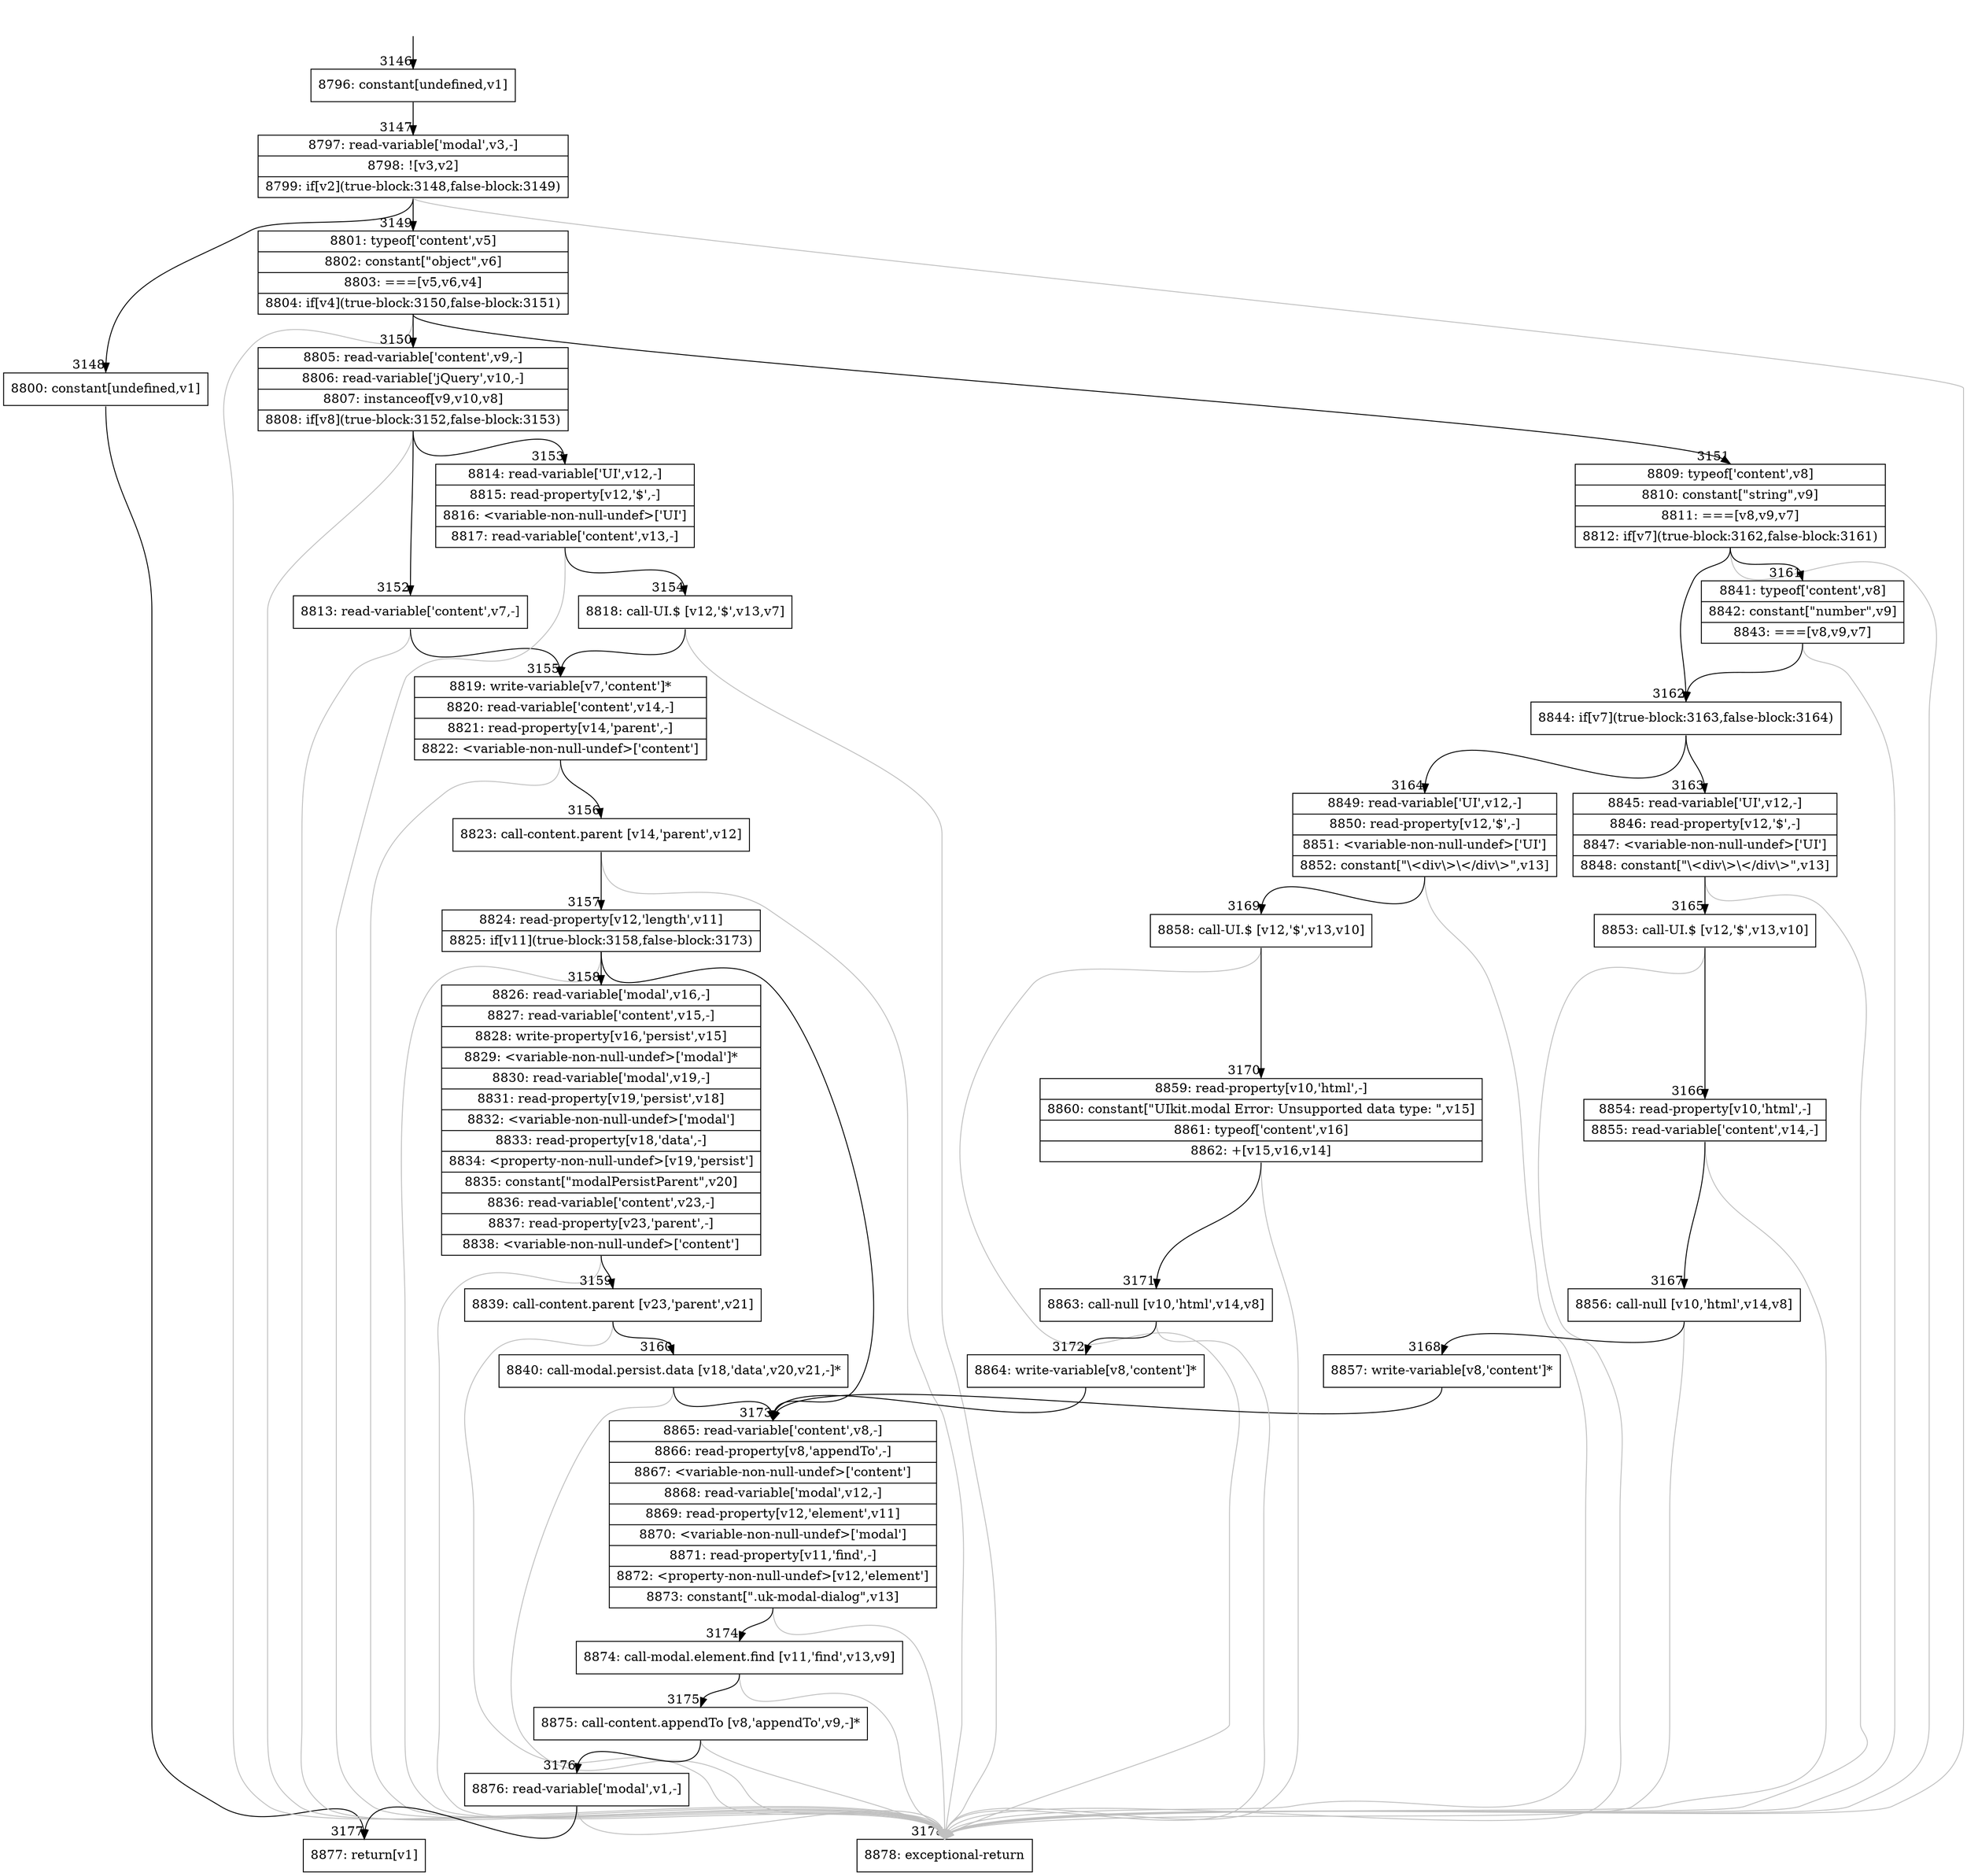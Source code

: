 digraph {
rankdir="TD"
BB_entry242[shape=none,label=""];
BB_entry242 -> BB3146 [tailport=s, headport=n, headlabel="    3146"]
BB3146 [shape=record label="{8796: constant[undefined,v1]}" ] 
BB3146 -> BB3147 [tailport=s, headport=n, headlabel="      3147"]
BB3147 [shape=record label="{8797: read-variable['modal',v3,-]|8798: ![v3,v2]|8799: if[v2](true-block:3148,false-block:3149)}" ] 
BB3147 -> BB3148 [tailport=s, headport=n, headlabel="      3148"]
BB3147 -> BB3149 [tailport=s, headport=n, headlabel="      3149"]
BB3147 -> BB3178 [tailport=s, headport=n, color=gray, headlabel="      3178"]
BB3148 [shape=record label="{8800: constant[undefined,v1]}" ] 
BB3148 -> BB3177 [tailport=s, headport=n, headlabel="      3177"]
BB3149 [shape=record label="{8801: typeof['content',v5]|8802: constant[\"object\",v6]|8803: ===[v5,v6,v4]|8804: if[v4](true-block:3150,false-block:3151)}" ] 
BB3149 -> BB3150 [tailport=s, headport=n, headlabel="      3150"]
BB3149 -> BB3151 [tailport=s, headport=n, headlabel="      3151"]
BB3149 -> BB3178 [tailport=s, headport=n, color=gray]
BB3150 [shape=record label="{8805: read-variable['content',v9,-]|8806: read-variable['jQuery',v10,-]|8807: instanceof[v9,v10,v8]|8808: if[v8](true-block:3152,false-block:3153)}" ] 
BB3150 -> BB3152 [tailport=s, headport=n, headlabel="      3152"]
BB3150 -> BB3153 [tailport=s, headport=n, headlabel="      3153"]
BB3150 -> BB3178 [tailport=s, headport=n, color=gray]
BB3151 [shape=record label="{8809: typeof['content',v8]|8810: constant[\"string\",v9]|8811: ===[v8,v9,v7]|8812: if[v7](true-block:3162,false-block:3161)}" ] 
BB3151 -> BB3162 [tailport=s, headport=n, headlabel="      3162"]
BB3151 -> BB3161 [tailport=s, headport=n, headlabel="      3161"]
BB3151 -> BB3178 [tailport=s, headport=n, color=gray]
BB3152 [shape=record label="{8813: read-variable['content',v7,-]}" ] 
BB3152 -> BB3155 [tailport=s, headport=n, headlabel="      3155"]
BB3152 -> BB3178 [tailport=s, headport=n, color=gray]
BB3153 [shape=record label="{8814: read-variable['UI',v12,-]|8815: read-property[v12,'$',-]|8816: \<variable-non-null-undef\>['UI']|8817: read-variable['content',v13,-]}" ] 
BB3153 -> BB3154 [tailport=s, headport=n, headlabel="      3154"]
BB3153 -> BB3178 [tailport=s, headport=n, color=gray]
BB3154 [shape=record label="{8818: call-UI.$ [v12,'$',v13,v7]}" ] 
BB3154 -> BB3155 [tailport=s, headport=n]
BB3154 -> BB3178 [tailport=s, headport=n, color=gray]
BB3155 [shape=record label="{8819: write-variable[v7,'content']*|8820: read-variable['content',v14,-]|8821: read-property[v14,'parent',-]|8822: \<variable-non-null-undef\>['content']}" ] 
BB3155 -> BB3156 [tailport=s, headport=n, headlabel="      3156"]
BB3155 -> BB3178 [tailport=s, headport=n, color=gray]
BB3156 [shape=record label="{8823: call-content.parent [v14,'parent',v12]}" ] 
BB3156 -> BB3157 [tailport=s, headport=n, headlabel="      3157"]
BB3156 -> BB3178 [tailport=s, headport=n, color=gray]
BB3157 [shape=record label="{8824: read-property[v12,'length',v11]|8825: if[v11](true-block:3158,false-block:3173)}" ] 
BB3157 -> BB3158 [tailport=s, headport=n, headlabel="      3158"]
BB3157 -> BB3173 [tailport=s, headport=n, headlabel="      3173"]
BB3157 -> BB3178 [tailport=s, headport=n, color=gray]
BB3158 [shape=record label="{8826: read-variable['modal',v16,-]|8827: read-variable['content',v15,-]|8828: write-property[v16,'persist',v15]|8829: \<variable-non-null-undef\>['modal']*|8830: read-variable['modal',v19,-]|8831: read-property[v19,'persist',v18]|8832: \<variable-non-null-undef\>['modal']|8833: read-property[v18,'data',-]|8834: \<property-non-null-undef\>[v19,'persist']|8835: constant[\"modalPersistParent\",v20]|8836: read-variable['content',v23,-]|8837: read-property[v23,'parent',-]|8838: \<variable-non-null-undef\>['content']}" ] 
BB3158 -> BB3159 [tailport=s, headport=n, headlabel="      3159"]
BB3158 -> BB3178 [tailport=s, headport=n, color=gray]
BB3159 [shape=record label="{8839: call-content.parent [v23,'parent',v21]}" ] 
BB3159 -> BB3160 [tailport=s, headport=n, headlabel="      3160"]
BB3159 -> BB3178 [tailport=s, headport=n, color=gray]
BB3160 [shape=record label="{8840: call-modal.persist.data [v18,'data',v20,v21,-]*}" ] 
BB3160 -> BB3173 [tailport=s, headport=n]
BB3160 -> BB3178 [tailport=s, headport=n, color=gray]
BB3161 [shape=record label="{8841: typeof['content',v8]|8842: constant[\"number\",v9]|8843: ===[v8,v9,v7]}" ] 
BB3161 -> BB3162 [tailport=s, headport=n]
BB3161 -> BB3178 [tailport=s, headport=n, color=gray]
BB3162 [shape=record label="{8844: if[v7](true-block:3163,false-block:3164)}" ] 
BB3162 -> BB3163 [tailport=s, headport=n, headlabel="      3163"]
BB3162 -> BB3164 [tailport=s, headport=n, headlabel="      3164"]
BB3163 [shape=record label="{8845: read-variable['UI',v12,-]|8846: read-property[v12,'$',-]|8847: \<variable-non-null-undef\>['UI']|8848: constant[\"\\\<div\\\>\\\</div\\\>\",v13]}" ] 
BB3163 -> BB3165 [tailport=s, headport=n, headlabel="      3165"]
BB3163 -> BB3178 [tailport=s, headport=n, color=gray]
BB3164 [shape=record label="{8849: read-variable['UI',v12,-]|8850: read-property[v12,'$',-]|8851: \<variable-non-null-undef\>['UI']|8852: constant[\"\\\<div\\\>\\\</div\\\>\",v13]}" ] 
BB3164 -> BB3169 [tailport=s, headport=n, headlabel="      3169"]
BB3164 -> BB3178 [tailport=s, headport=n, color=gray]
BB3165 [shape=record label="{8853: call-UI.$ [v12,'$',v13,v10]}" ] 
BB3165 -> BB3166 [tailport=s, headport=n, headlabel="      3166"]
BB3165 -> BB3178 [tailport=s, headport=n, color=gray]
BB3166 [shape=record label="{8854: read-property[v10,'html',-]|8855: read-variable['content',v14,-]}" ] 
BB3166 -> BB3167 [tailport=s, headport=n, headlabel="      3167"]
BB3166 -> BB3178 [tailport=s, headport=n, color=gray]
BB3167 [shape=record label="{8856: call-null [v10,'html',v14,v8]}" ] 
BB3167 -> BB3168 [tailport=s, headport=n, headlabel="      3168"]
BB3167 -> BB3178 [tailport=s, headport=n, color=gray]
BB3168 [shape=record label="{8857: write-variable[v8,'content']*}" ] 
BB3168 -> BB3173 [tailport=s, headport=n]
BB3169 [shape=record label="{8858: call-UI.$ [v12,'$',v13,v10]}" ] 
BB3169 -> BB3170 [tailport=s, headport=n, headlabel="      3170"]
BB3169 -> BB3178 [tailport=s, headport=n, color=gray]
BB3170 [shape=record label="{8859: read-property[v10,'html',-]|8860: constant[\"UIkit.modal Error: Unsupported data type: \",v15]|8861: typeof['content',v16]|8862: +[v15,v16,v14]}" ] 
BB3170 -> BB3171 [tailport=s, headport=n, headlabel="      3171"]
BB3170 -> BB3178 [tailport=s, headport=n, color=gray]
BB3171 [shape=record label="{8863: call-null [v10,'html',v14,v8]}" ] 
BB3171 -> BB3172 [tailport=s, headport=n, headlabel="      3172"]
BB3171 -> BB3178 [tailport=s, headport=n, color=gray]
BB3172 [shape=record label="{8864: write-variable[v8,'content']*}" ] 
BB3172 -> BB3173 [tailport=s, headport=n]
BB3173 [shape=record label="{8865: read-variable['content',v8,-]|8866: read-property[v8,'appendTo',-]|8867: \<variable-non-null-undef\>['content']|8868: read-variable['modal',v12,-]|8869: read-property[v12,'element',v11]|8870: \<variable-non-null-undef\>['modal']|8871: read-property[v11,'find',-]|8872: \<property-non-null-undef\>[v12,'element']|8873: constant[\".uk-modal-dialog\",v13]}" ] 
BB3173 -> BB3174 [tailport=s, headport=n, headlabel="      3174"]
BB3173 -> BB3178 [tailport=s, headport=n, color=gray]
BB3174 [shape=record label="{8874: call-modal.element.find [v11,'find',v13,v9]}" ] 
BB3174 -> BB3175 [tailport=s, headport=n, headlabel="      3175"]
BB3174 -> BB3178 [tailport=s, headport=n, color=gray]
BB3175 [shape=record label="{8875: call-content.appendTo [v8,'appendTo',v9,-]*}" ] 
BB3175 -> BB3176 [tailport=s, headport=n, headlabel="      3176"]
BB3175 -> BB3178 [tailport=s, headport=n, color=gray]
BB3176 [shape=record label="{8876: read-variable['modal',v1,-]}" ] 
BB3176 -> BB3177 [tailport=s, headport=n]
BB3176 -> BB3178 [tailport=s, headport=n, color=gray]
BB3177 [shape=record label="{8877: return[v1]}" ] 
BB3178 [shape=record label="{8878: exceptional-return}" ] 
//#$~ 2442
}
